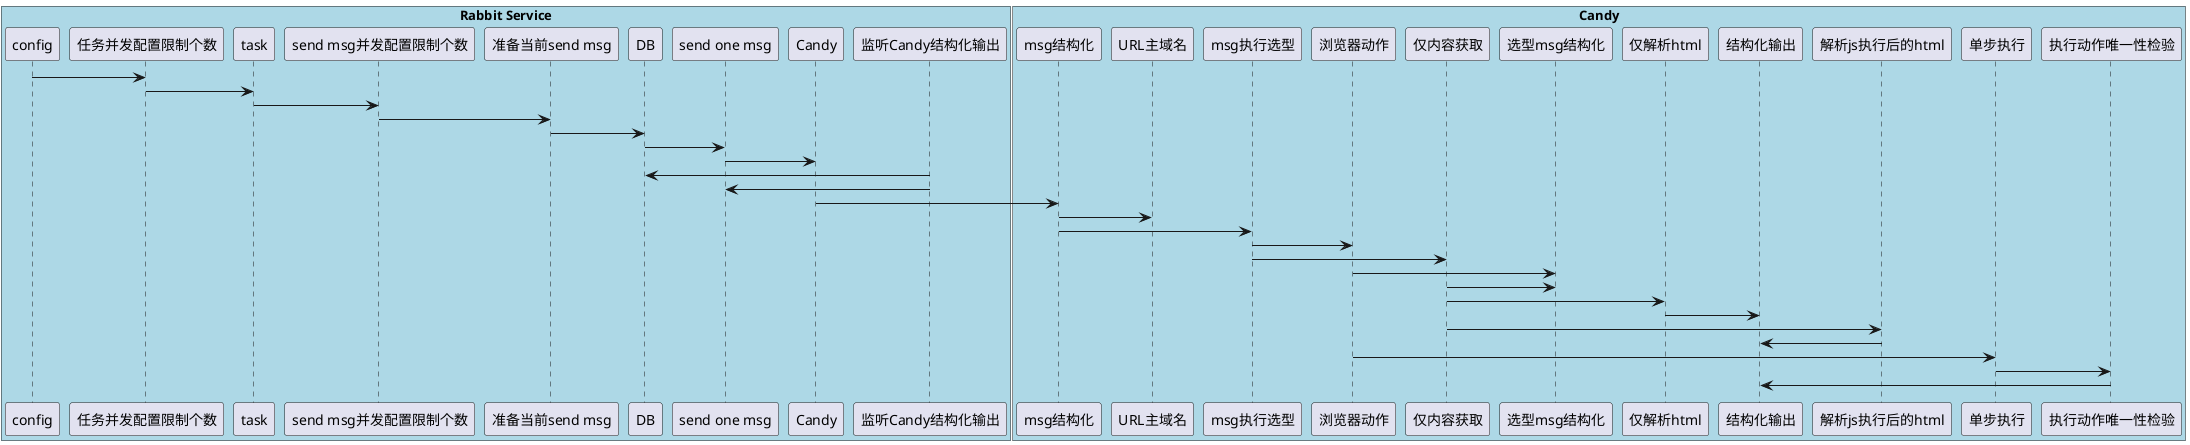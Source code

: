 @startuml
box "Rabbit Service" #LightBlue
config->"任务并发配置限制个数"
"任务并发配置限制个数"->"task"
task->"send msg并发配置限制个数" 
"send msg并发配置限制个数"->"准备当前send msg"
"准备当前send msg"->"DB"
"DB"->"send one msg"
"send one msg"->"Candy"
"监听Candy结构化输出"->"DB"
"监听Candy结构化输出"->"send one msg"
end box
box "Candy" #LightBlue
"Candy"->"msg结构化"
"msg结构化"->"URL主域名"
"msg结构化"->"msg执行选型"
"msg执行选型"->"浏览器动作"
"msg执行选型"->"仅内容获取"
"浏览器动作"->"选型msg结构化"
"仅内容获取"->"选型msg结构化"
"仅内容获取"->"仅解析html"
"仅解析html"->"结构化输出"
"仅内容获取"->"解析js执行后的html"
"解析js执行后的html"->"结构化输出"
"浏览器动作"->"单步执行"
"单步执行"->"执行动作唯一性检验"
"执行动作唯一性检验"->"结构化输出"
end box

@enduml
